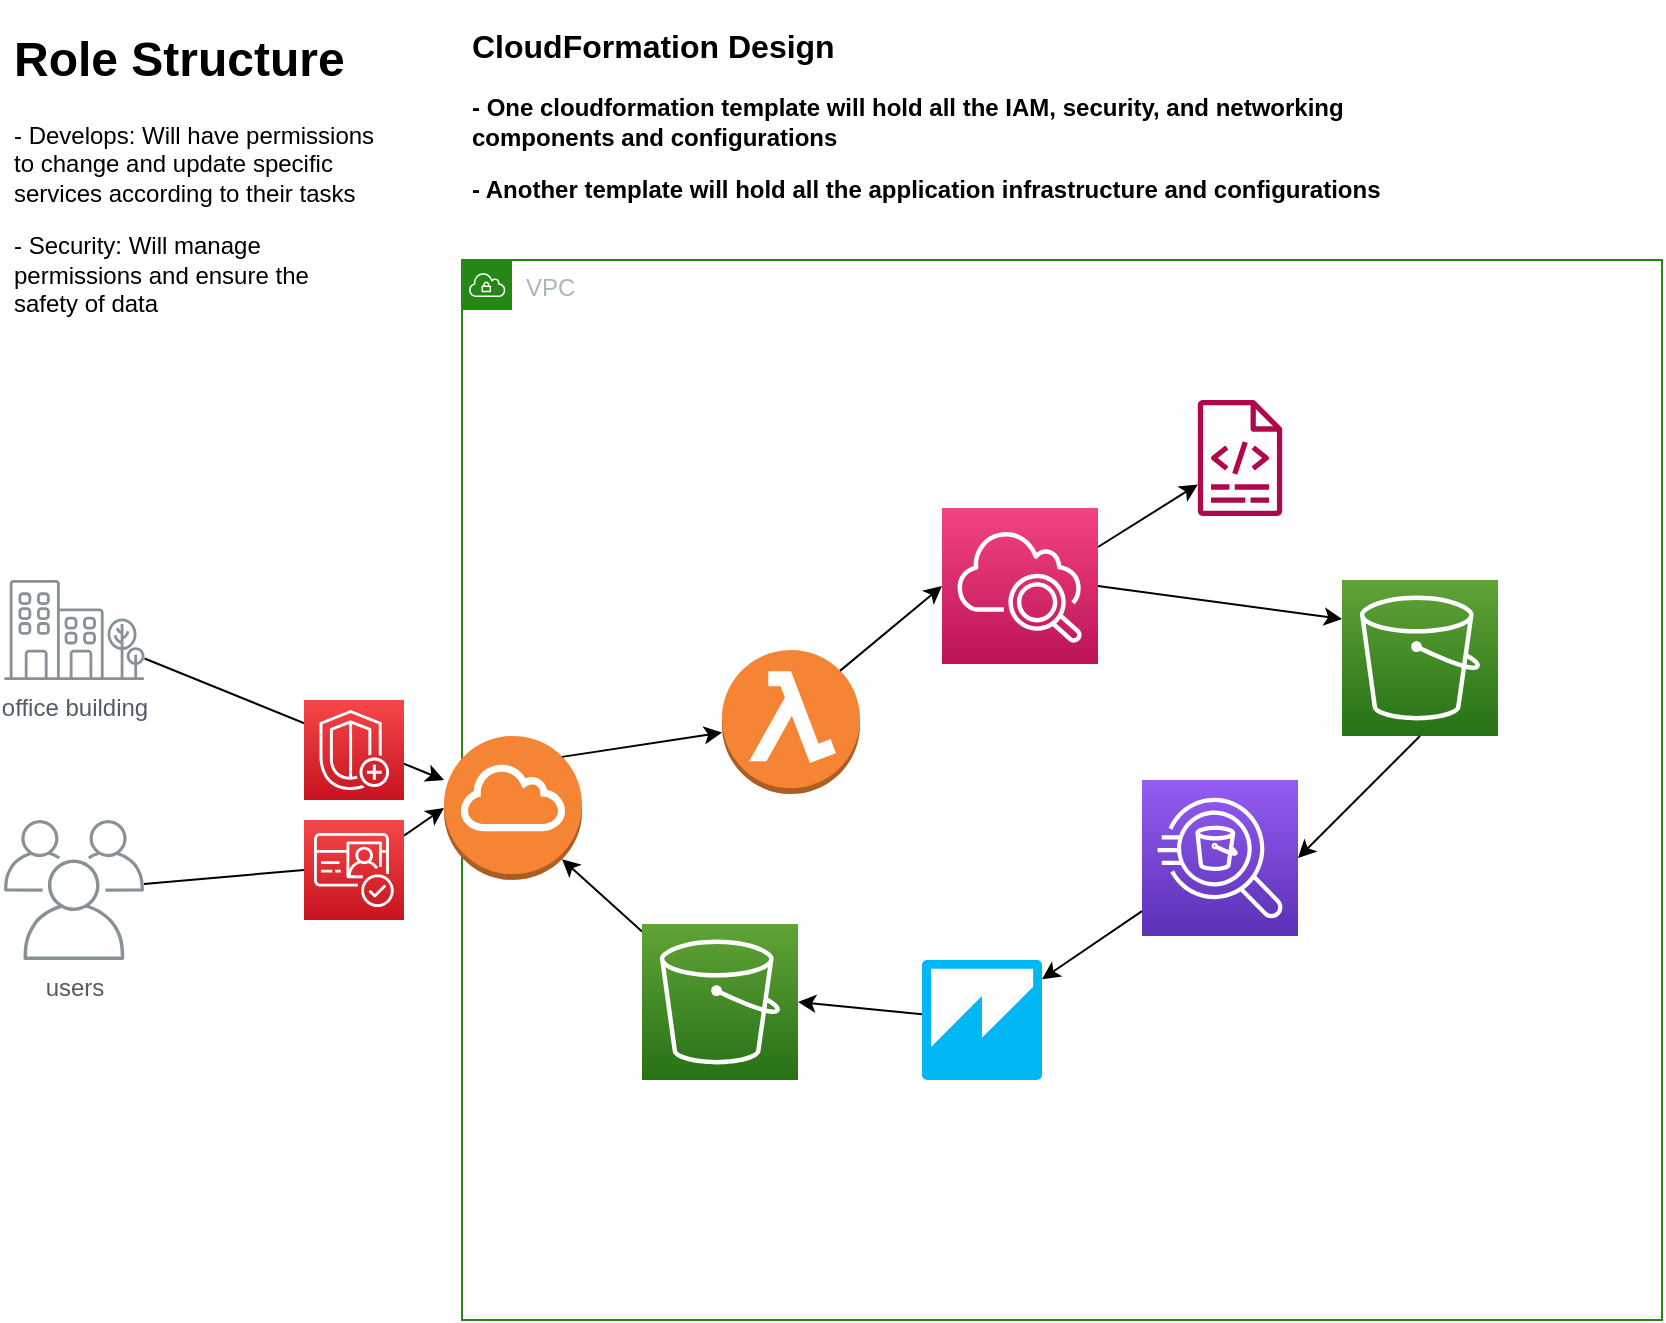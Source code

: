 <mxfile>
    <diagram id="W9djk38N0oy7e2lrHP-z" name="Page-1">
        <mxGraphModel dx="1998" dy="827" grid="1" gridSize="10" guides="1" tooltips="1" connect="1" arrows="1" fold="1" page="1" pageScale="1" pageWidth="850" pageHeight="1100" math="0" shadow="0">
            <root>
                <mxCell id="0"/>
                <mxCell id="1" parent="0"/>
                <mxCell id="3" value="VPC" style="points=[[0,0],[0.25,0],[0.5,0],[0.75,0],[1,0],[1,0.25],[1,0.5],[1,0.75],[1,1],[0.75,1],[0.5,1],[0.25,1],[0,1],[0,0.75],[0,0.5],[0,0.25]];outlineConnect=0;gradientColor=none;html=1;whiteSpace=wrap;fontSize=12;fontStyle=0;container=1;pointerEvents=0;collapsible=0;recursiveResize=0;shape=mxgraph.aws4.group;grIcon=mxgraph.aws4.group_vpc;strokeColor=#248814;fillColor=none;verticalAlign=top;align=left;spacingLeft=30;fontColor=#AAB7B8;dashed=0;" vertex="1" parent="1">
                    <mxGeometry x="239" y="130" width="600" height="530" as="geometry"/>
                </mxCell>
                <mxCell id="12" value="" style="sketch=0;points=[[0,0,0],[0.25,0,0],[0.5,0,0],[0.75,0,0],[1,0,0],[0,1,0],[0.25,1,0],[0.5,1,0],[0.75,1,0],[1,1,0],[0,0.25,0],[0,0.5,0],[0,0.75,0],[1,0.25,0],[1,0.5,0],[1,0.75,0]];outlineConnect=0;fontColor=#232F3E;gradientColor=#60A337;gradientDirection=north;fillColor=#277116;strokeColor=#ffffff;dashed=0;verticalLabelPosition=bottom;verticalAlign=top;align=center;html=1;fontSize=12;fontStyle=0;aspect=fixed;shape=mxgraph.aws4.resourceIcon;resIcon=mxgraph.aws4.s3;shadow=0;" vertex="1" parent="3">
                    <mxGeometry x="440" y="160" width="78" height="78" as="geometry"/>
                </mxCell>
                <mxCell id="14" value="" style="outlineConnect=0;dashed=0;verticalLabelPosition=bottom;verticalAlign=top;align=center;html=1;shape=mxgraph.aws3.lambda_function;fillColor=#F58534;gradientColor=none;shadow=0;sketch=0;" vertex="1" parent="3">
                    <mxGeometry x="130" y="195" width="69" height="72" as="geometry"/>
                </mxCell>
                <mxCell id="28" value="" style="edgeStyle=none;html=1;exitX=1;exitY=0.5;exitDx=0;exitDy=0;exitPerimeter=0;entryX=0;entryY=0.25;entryDx=0;entryDy=0;entryPerimeter=0;" edge="1" parent="3" source="15" target="12">
                    <mxGeometry relative="1" as="geometry"/>
                </mxCell>
                <mxCell id="15" value="" style="sketch=0;points=[[0,0,0],[0.25,0,0],[0.5,0,0],[0.75,0,0],[1,0,0],[0,1,0],[0.25,1,0],[0.5,1,0],[0.75,1,0],[1,1,0],[0,0.25,0],[0,0.5,0],[0,0.75,0],[1,0.25,0],[1,0.5,0],[1,0.75,0]];points=[[0,0,0],[0.25,0,0],[0.5,0,0],[0.75,0,0],[1,0,0],[0,1,0],[0.25,1,0],[0.5,1,0],[0.75,1,0],[1,1,0],[0,0.25,0],[0,0.5,0],[0,0.75,0],[1,0.25,0],[1,0.5,0],[1,0.75,0]];outlineConnect=0;fontColor=#232F3E;gradientColor=#F34482;gradientDirection=north;fillColor=#BC1356;strokeColor=#ffffff;dashed=0;verticalLabelPosition=bottom;verticalAlign=top;align=center;html=1;fontSize=12;fontStyle=0;aspect=fixed;shape=mxgraph.aws4.resourceIcon;resIcon=mxgraph.aws4.cloudwatch_2;shadow=0;" vertex="1" parent="3">
                    <mxGeometry x="240" y="124" width="78" height="78" as="geometry"/>
                </mxCell>
                <mxCell id="16" value="" style="sketch=0;outlineConnect=0;fontColor=#232F3E;gradientColor=none;fillColor=#B0084D;strokeColor=none;dashed=0;verticalLabelPosition=bottom;verticalAlign=top;align=center;html=1;fontSize=12;fontStyle=0;aspect=fixed;pointerEvents=1;shape=mxgraph.aws4.logs;shadow=0;" vertex="1" parent="3">
                    <mxGeometry x="350" y="70" width="78" height="58" as="geometry"/>
                </mxCell>
                <mxCell id="31" style="edgeStyle=none;html=1;entryX=1;entryY=0.5;entryDx=0;entryDy=0;entryPerimeter=0;" edge="1" parent="3" source="18" target="20">
                    <mxGeometry relative="1" as="geometry"/>
                </mxCell>
                <mxCell id="18" value="" style="outlineConnect=0;dashed=0;verticalLabelPosition=bottom;verticalAlign=top;align=center;html=1;shape=mxgraph.aws3.quicksight;fillColor=#00B7F4;gradientColor=none;shadow=0;sketch=0;" vertex="1" parent="3">
                    <mxGeometry x="230" y="350" width="60" height="60" as="geometry"/>
                </mxCell>
                <mxCell id="30" style="edgeStyle=none;html=1;" edge="1" parent="3" source="19" target="18">
                    <mxGeometry relative="1" as="geometry"/>
                </mxCell>
                <mxCell id="19" value="" style="sketch=0;points=[[0,0,0],[0.25,0,0],[0.5,0,0],[0.75,0,0],[1,0,0],[0,1,0],[0.25,1,0],[0.5,1,0],[0.75,1,0],[1,1,0],[0,0.25,0],[0,0.5,0],[0,0.75,0],[1,0.25,0],[1,0.5,0],[1,0.75,0]];outlineConnect=0;fontColor=#232F3E;gradientColor=#945DF2;gradientDirection=north;fillColor=#5A30B5;strokeColor=#ffffff;dashed=0;verticalLabelPosition=bottom;verticalAlign=top;align=center;html=1;fontSize=12;fontStyle=0;aspect=fixed;shape=mxgraph.aws4.resourceIcon;resIcon=mxgraph.aws4.athena;shadow=0;" vertex="1" parent="3">
                    <mxGeometry x="340" y="260" width="78" height="78" as="geometry"/>
                </mxCell>
                <mxCell id="32" style="edgeStyle=none;html=1;entryX=0.855;entryY=0.855;entryDx=0;entryDy=0;entryPerimeter=0;" edge="1" parent="3" source="20" target="4">
                    <mxGeometry relative="1" as="geometry"/>
                </mxCell>
                <mxCell id="20" value="" style="sketch=0;points=[[0,0,0],[0.25,0,0],[0.5,0,0],[0.75,0,0],[1,0,0],[0,1,0],[0.25,1,0],[0.5,1,0],[0.75,1,0],[1,1,0],[0,0.25,0],[0,0.5,0],[0,0.75,0],[1,0.25,0],[1,0.5,0],[1,0.75,0]];outlineConnect=0;fontColor=#232F3E;gradientColor=#60A337;gradientDirection=north;fillColor=#277116;strokeColor=#ffffff;dashed=0;verticalLabelPosition=bottom;verticalAlign=top;align=center;html=1;fontSize=12;fontStyle=0;aspect=fixed;shape=mxgraph.aws4.resourceIcon;resIcon=mxgraph.aws4.s3;shadow=0;" vertex="1" parent="3">
                    <mxGeometry x="90" y="332" width="78" height="78" as="geometry"/>
                </mxCell>
                <mxCell id="4" value="" style="outlineConnect=0;dashed=0;verticalLabelPosition=bottom;verticalAlign=top;align=center;html=1;shape=mxgraph.aws3.internet_gateway;fillColor=#F58534;gradientColor=none;" vertex="1" parent="3">
                    <mxGeometry x="-9" y="238" width="69" height="72" as="geometry"/>
                </mxCell>
                <mxCell id="24" value="" style="edgeStyle=none;orthogonalLoop=1;jettySize=auto;html=1;exitX=0.855;exitY=0.145;exitDx=0;exitDy=0;exitPerimeter=0;" edge="1" parent="3" source="4" target="14">
                    <mxGeometry width="100" relative="1" as="geometry">
                        <mxPoint x="51" y="290" as="sourcePoint"/>
                        <mxPoint x="151" y="290" as="targetPoint"/>
                        <Array as="points"/>
                    </mxGeometry>
                </mxCell>
                <mxCell id="26" value="" style="edgeStyle=none;orthogonalLoop=1;jettySize=auto;html=1;exitX=0.855;exitY=0.145;exitDx=0;exitDy=0;exitPerimeter=0;entryX=0;entryY=0.5;entryDx=0;entryDy=0;entryPerimeter=0;" edge="1" parent="3" source="14" target="15">
                    <mxGeometry width="100" relative="1" as="geometry">
                        <mxPoint x="181" y="260" as="sourcePoint"/>
                        <mxPoint x="281" y="260" as="targetPoint"/>
                        <Array as="points"/>
                    </mxGeometry>
                </mxCell>
                <mxCell id="27" value="" style="edgeStyle=none;orthogonalLoop=1;jettySize=auto;html=1;exitX=1;exitY=0.25;exitDx=0;exitDy=0;exitPerimeter=0;" edge="1" parent="3" source="15" target="16">
                    <mxGeometry width="100" relative="1" as="geometry">
                        <mxPoint x="437.995" y="345.44" as="sourcePoint"/>
                        <mxPoint x="489" y="303" as="targetPoint"/>
                        <Array as="points"/>
                    </mxGeometry>
                </mxCell>
                <mxCell id="29" value="" style="edgeStyle=none;orthogonalLoop=1;jettySize=auto;html=1;entryX=1;entryY=0.5;entryDx=0;entryDy=0;entryPerimeter=0;exitX=0.5;exitY=1;exitDx=0;exitDy=0;exitPerimeter=0;" edge="1" parent="3" source="12" target="19">
                    <mxGeometry width="100" relative="1" as="geometry">
                        <mxPoint x="431" y="270" as="sourcePoint"/>
                        <mxPoint x="531" y="270" as="targetPoint"/>
                        <Array as="points"/>
                    </mxGeometry>
                </mxCell>
                <mxCell id="6" value="users" style="sketch=0;outlineConnect=0;gradientColor=none;fontColor=#545B64;strokeColor=none;fillColor=#879196;dashed=0;verticalLabelPosition=bottom;verticalAlign=top;align=center;html=1;fontSize=12;fontStyle=0;aspect=fixed;shape=mxgraph.aws4.illustration_users;pointerEvents=1" vertex="1" parent="1">
                    <mxGeometry x="10" y="410" width="70" height="70" as="geometry"/>
                </mxCell>
                <mxCell id="7" value="office building" style="sketch=0;outlineConnect=0;gradientColor=none;fontColor=#545B64;strokeColor=none;fillColor=#879196;dashed=0;verticalLabelPosition=bottom;verticalAlign=top;align=center;html=1;fontSize=12;fontStyle=0;aspect=fixed;shape=mxgraph.aws4.illustration_office_building;pointerEvents=1" vertex="1" parent="1">
                    <mxGeometry x="10" y="290" width="70.42" height="50" as="geometry"/>
                </mxCell>
                <mxCell id="8" value="" style="edgeStyle=none;orthogonalLoop=1;jettySize=auto;html=1;" edge="1" parent="1" source="7" target="4">
                    <mxGeometry width="100" relative="1" as="geometry">
                        <mxPoint x="-400" y="330" as="sourcePoint"/>
                        <mxPoint x="-300" y="330" as="targetPoint"/>
                        <Array as="points"/>
                    </mxGeometry>
                </mxCell>
                <mxCell id="9" value="" style="edgeStyle=none;orthogonalLoop=1;jettySize=auto;html=1;entryX=0;entryY=0.5;entryDx=0;entryDy=0;entryPerimeter=0;startArrow=none;" edge="1" parent="1" source="10" target="4">
                    <mxGeometry width="100" relative="1" as="geometry">
                        <mxPoint x="-480" y="400" as="sourcePoint"/>
                        <mxPoint x="-380" y="400" as="targetPoint"/>
                        <Array as="points"/>
                    </mxGeometry>
                </mxCell>
                <mxCell id="11" value="" style="sketch=0;points=[[0,0,0],[0.25,0,0],[0.5,0,0],[0.75,0,0],[1,0,0],[0,1,0],[0.25,1,0],[0.5,1,0],[0.75,1,0],[1,1,0],[0,0.25,0],[0,0.5,0],[0,0.75,0],[1,0.25,0],[1,0.5,0],[1,0.75,0]];outlineConnect=0;fontColor=#232F3E;gradientColor=#F54749;gradientDirection=north;fillColor=#C7131F;strokeColor=#ffffff;dashed=0;verticalLabelPosition=bottom;verticalAlign=top;align=center;html=1;fontSize=12;fontStyle=0;aspect=fixed;shape=mxgraph.aws4.resourceIcon;resIcon=mxgraph.aws4.shield;" vertex="1" parent="1">
                    <mxGeometry x="160" y="350" width="50" height="50" as="geometry"/>
                </mxCell>
                <mxCell id="21" value="" style="edgeStyle=none;orthogonalLoop=1;jettySize=auto;html=1;entryX=0;entryY=0.5;entryDx=0;entryDy=0;entryPerimeter=0;endArrow=none;" edge="1" parent="1" source="6" target="10">
                    <mxGeometry width="100" relative="1" as="geometry">
                        <mxPoint x="108.295" y="530" as="sourcePoint"/>
                        <mxPoint x="230" y="404" as="targetPoint"/>
                        <Array as="points"/>
                    </mxGeometry>
                </mxCell>
                <mxCell id="10" value="" style="points=[[0,0,0],[0.25,0,0],[0.5,0,0],[0.75,0,0],[1,0,0],[0,1,0],[0.25,1,0],[0.5,1,0],[0.75,1,0],[1,1,0],[0,0.25,0],[0,0.5,0],[0,0.75,0],[1,0.25,0],[1,0.5,0],[1,0.75,0]];outlineConnect=0;fontColor=#232F3E;gradientColor=#F54749;gradientDirection=north;fillColor=#C7131F;strokeColor=#ffffff;dashed=0;verticalLabelPosition=bottom;verticalAlign=top;align=center;html=1;fontSize=12;fontStyle=0;aspect=fixed;shape=mxgraph.aws4.resourceIcon;resIcon=mxgraph.aws4.cognito;shadow=0;noLabel=0;" vertex="1" parent="1">
                    <mxGeometry x="160" y="410" width="50" height="50" as="geometry"/>
                </mxCell>
                <mxCell id="34" value="&lt;h1&gt;Role Structure&lt;/h1&gt;&lt;p&gt;- Develops: Will have permissions to change and update specific services according to their tasks&lt;/p&gt;&lt;p&gt;- Security: Will manage permissions and ensure the safety of data&lt;/p&gt;" style="text;html=1;strokeColor=none;fillColor=none;spacing=5;spacingTop=-20;whiteSpace=wrap;overflow=hidden;rounded=0;shadow=0;sketch=0;" vertex="1" parent="1">
                    <mxGeometry x="10" y="10" width="190" height="170" as="geometry"/>
                </mxCell>
                <mxCell id="35" value="&lt;h3&gt;&lt;b style=&quot;background-color: initial; font-size: 16px;&quot;&gt;CloudFormation Design&lt;/b&gt;&lt;br&gt;&lt;/h3&gt;&lt;p&gt;&lt;b&gt;- One cloudformation template will hold all the IAM, security, and networking components and configurations&lt;/b&gt;&lt;/p&gt;&lt;p&gt;&lt;b&gt;- Another template will hold all the application infrastructure and configurations&lt;/b&gt;&lt;/p&gt;&lt;b style=&quot;font-size: 16px;&quot;&gt;&lt;font style=&quot;font-size: 16px;&quot;&gt;&lt;br&gt;&lt;/font&gt;&lt;/b&gt;" style="text;html=1;strokeColor=none;fillColor=none;spacing=5;spacingTop=-20;whiteSpace=wrap;overflow=hidden;rounded=0;shadow=0;sketch=0;" vertex="1" parent="1">
                    <mxGeometry x="239" y="10" width="511" height="110" as="geometry"/>
                </mxCell>
            </root>
        </mxGraphModel>
    </diagram>
</mxfile>